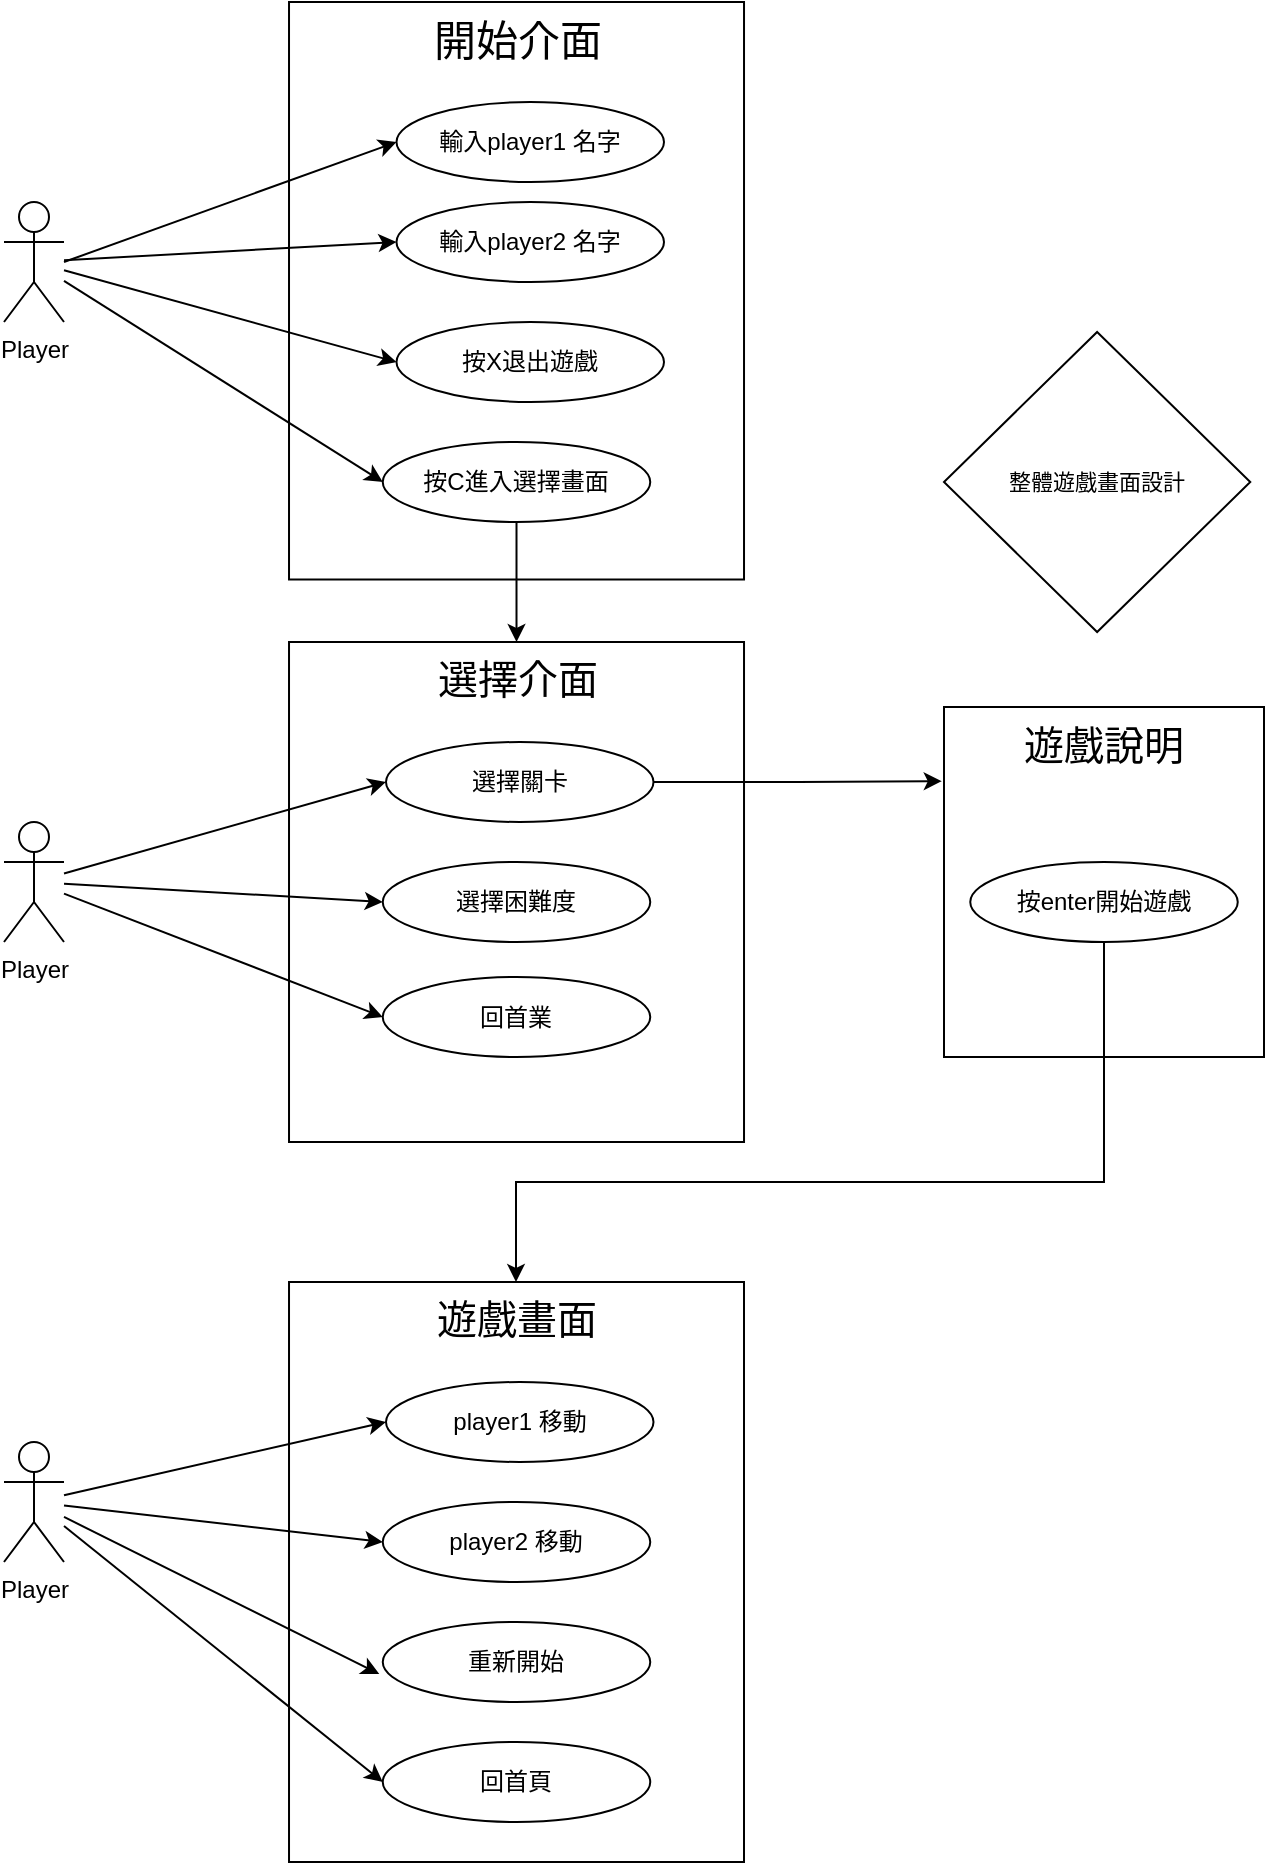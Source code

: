 <mxfile version="24.4.4" type="github">
  <diagram name="Page-1" id="fRFBAp2FJAGGFOrt1j17">
    <mxGraphModel dx="1000" dy="538" grid="1" gridSize="10" guides="1" tooltips="1" connect="1" arrows="1" fold="1" page="1" pageScale="1" pageWidth="850" pageHeight="1100" math="0" shadow="0">
      <root>
        <mxCell id="0" />
        <mxCell id="1" parent="0" />
        <mxCell id="KAFOnqnanLpudtP8_fwG-33" value="&lt;font style=&quot;font-size: 20px;&quot;&gt;遊戲畫面&lt;/font&gt;" style="rounded=0;whiteSpace=wrap;html=1;align=center;verticalAlign=top;" vertex="1" parent="1">
          <mxGeometry x="242.51" y="690" width="227.49" height="290" as="geometry" />
        </mxCell>
        <mxCell id="KAFOnqnanLpudtP8_fwG-2" value="&lt;font style=&quot;font-size: 21px;&quot;&gt;開始介面&lt;/font&gt;" style="rounded=0;whiteSpace=wrap;html=1;verticalAlign=top;" vertex="1" parent="1">
          <mxGeometry x="242.51" y="50" width="227.5" height="288.75" as="geometry" />
        </mxCell>
        <mxCell id="KAFOnqnanLpudtP8_fwG-12" style="rounded=0;orthogonalLoop=1;jettySize=auto;html=1;entryX=0;entryY=0.5;entryDx=0;entryDy=0;" edge="1" parent="1" target="KAFOnqnanLpudtP8_fwG-9">
          <mxGeometry relative="1" as="geometry">
            <mxPoint x="130" y="180" as="sourcePoint" />
          </mxGeometry>
        </mxCell>
        <mxCell id="KAFOnqnanLpudtP8_fwG-13" style="rounded=0;orthogonalLoop=1;jettySize=auto;html=1;entryX=0;entryY=0.5;entryDx=0;entryDy=0;" edge="1" parent="1" source="KAFOnqnanLpudtP8_fwG-1" target="KAFOnqnanLpudtP8_fwG-8">
          <mxGeometry relative="1" as="geometry" />
        </mxCell>
        <mxCell id="KAFOnqnanLpudtP8_fwG-14" style="rounded=0;orthogonalLoop=1;jettySize=auto;html=1;entryX=0;entryY=0.5;entryDx=0;entryDy=0;" edge="1" parent="1" source="KAFOnqnanLpudtP8_fwG-1" target="KAFOnqnanLpudtP8_fwG-11">
          <mxGeometry relative="1" as="geometry" />
        </mxCell>
        <mxCell id="KAFOnqnanLpudtP8_fwG-15" style="rounded=0;orthogonalLoop=1;jettySize=auto;html=1;entryX=0;entryY=0.5;entryDx=0;entryDy=0;" edge="1" parent="1" source="KAFOnqnanLpudtP8_fwG-1" target="KAFOnqnanLpudtP8_fwG-10">
          <mxGeometry relative="1" as="geometry" />
        </mxCell>
        <mxCell id="KAFOnqnanLpudtP8_fwG-1" value="Player" style="shape=umlActor;verticalLabelPosition=bottom;verticalAlign=top;html=1;outlineConnect=0;" vertex="1" parent="1">
          <mxGeometry x="100" y="150" width="30" height="60" as="geometry" />
        </mxCell>
        <mxCell id="KAFOnqnanLpudtP8_fwG-6" value="&lt;font style=&quot;font-size: 20px;&quot;&gt;選擇介面&lt;/font&gt;" style="rounded=0;whiteSpace=wrap;html=1;align=center;verticalAlign=top;" vertex="1" parent="1">
          <mxGeometry x="242.51" y="370" width="227.5" height="250" as="geometry" />
        </mxCell>
        <mxCell id="KAFOnqnanLpudtP8_fwG-8" value="輸入player2&lt;span style=&quot;background-color: initial;&quot;&gt;&amp;nbsp;名字&lt;/span&gt;" style="ellipse;whiteSpace=wrap;html=1;" vertex="1" parent="1">
          <mxGeometry x="296.25" y="150" width="133.75" height="40" as="geometry" />
        </mxCell>
        <mxCell id="KAFOnqnanLpudtP8_fwG-9" value="輸入player1 名字" style="ellipse;whiteSpace=wrap;html=1;" vertex="1" parent="1">
          <mxGeometry x="296.25" y="100" width="133.75" height="40" as="geometry" />
        </mxCell>
        <mxCell id="KAFOnqnanLpudtP8_fwG-20" style="edgeStyle=orthogonalEdgeStyle;rounded=0;orthogonalLoop=1;jettySize=auto;html=1;entryX=0.5;entryY=0;entryDx=0;entryDy=0;strokeColor=default;align=center;verticalAlign=middle;fontFamily=Helvetica;fontSize=11;fontColor=default;labelBackgroundColor=default;endArrow=classic;" edge="1" parent="1" source="KAFOnqnanLpudtP8_fwG-10" target="KAFOnqnanLpudtP8_fwG-6">
          <mxGeometry relative="1" as="geometry" />
        </mxCell>
        <mxCell id="KAFOnqnanLpudtP8_fwG-10" value="按C進入選擇畫面" style="ellipse;whiteSpace=wrap;html=1;" vertex="1" parent="1">
          <mxGeometry x="289.38" y="270" width="133.75" height="40" as="geometry" />
        </mxCell>
        <mxCell id="KAFOnqnanLpudtP8_fwG-11" value="按X退出遊戲" style="ellipse;whiteSpace=wrap;html=1;" vertex="1" parent="1">
          <mxGeometry x="296.25" y="210" width="133.75" height="40" as="geometry" />
        </mxCell>
        <mxCell id="KAFOnqnanLpudtP8_fwG-28" style="rounded=0;orthogonalLoop=1;jettySize=auto;html=1;entryX=0;entryY=0.5;entryDx=0;entryDy=0;strokeColor=default;align=center;verticalAlign=middle;fontFamily=Helvetica;fontSize=11;fontColor=default;labelBackgroundColor=default;endArrow=classic;" edge="1" parent="1" source="lvF6_4PotguvGT_02k-U-1" target="KAFOnqnanLpudtP8_fwG-18">
          <mxGeometry relative="1" as="geometry" />
        </mxCell>
        <mxCell id="KAFOnqnanLpudtP8_fwG-30" style="rounded=0;orthogonalLoop=1;jettySize=auto;html=1;entryX=0;entryY=0.5;entryDx=0;entryDy=0;strokeColor=default;align=center;verticalAlign=middle;fontFamily=Helvetica;fontSize=11;fontColor=default;labelBackgroundColor=default;endArrow=classic;" edge="1" parent="1" source="lvF6_4PotguvGT_02k-U-1" target="KAFOnqnanLpudtP8_fwG-21">
          <mxGeometry relative="1" as="geometry" />
        </mxCell>
        <mxCell id="KAFOnqnanLpudtP8_fwG-32" style="rounded=0;orthogonalLoop=1;jettySize=auto;html=1;entryX=0;entryY=0.5;entryDx=0;entryDy=0;strokeColor=default;align=center;verticalAlign=middle;fontFamily=Helvetica;fontSize=11;fontColor=default;labelBackgroundColor=default;endArrow=classic;" edge="1" parent="1" source="lvF6_4PotguvGT_02k-U-1" target="KAFOnqnanLpudtP8_fwG-23">
          <mxGeometry relative="1" as="geometry" />
        </mxCell>
        <mxCell id="lvF6_4PotguvGT_02k-U-1" value="Player" style="shape=umlActor;verticalLabelPosition=bottom;verticalAlign=top;html=1;outlineConnect=0;" vertex="1" parent="1">
          <mxGeometry x="100" y="460" width="30" height="60" as="geometry" />
        </mxCell>
        <mxCell id="KAFOnqnanLpudtP8_fwG-37" style="rounded=0;orthogonalLoop=1;jettySize=auto;html=1;entryX=0;entryY=0.5;entryDx=0;entryDy=0;strokeColor=default;align=center;verticalAlign=middle;fontFamily=Helvetica;fontSize=11;fontColor=default;labelBackgroundColor=default;endArrow=classic;" edge="1" parent="1" source="lvF6_4PotguvGT_02k-U-2" target="KAFOnqnanLpudtP8_fwG-36">
          <mxGeometry relative="1" as="geometry" />
        </mxCell>
        <mxCell id="KAFOnqnanLpudtP8_fwG-41" style="rounded=0;orthogonalLoop=1;jettySize=auto;html=1;entryX=0;entryY=0.5;entryDx=0;entryDy=0;strokeColor=default;align=center;verticalAlign=middle;fontFamily=Helvetica;fontSize=11;fontColor=default;labelBackgroundColor=default;endArrow=classic;" edge="1" parent="1" source="lvF6_4PotguvGT_02k-U-2" target="KAFOnqnanLpudtP8_fwG-40">
          <mxGeometry relative="1" as="geometry" />
        </mxCell>
        <mxCell id="KAFOnqnanLpudtP8_fwG-44" style="rounded=0;orthogonalLoop=1;jettySize=auto;html=1;entryX=0;entryY=0.5;entryDx=0;entryDy=0;strokeColor=default;align=center;verticalAlign=middle;fontFamily=Helvetica;fontSize=11;fontColor=default;labelBackgroundColor=default;endArrow=classic;" edge="1" parent="1" source="lvF6_4PotguvGT_02k-U-2" target="KAFOnqnanLpudtP8_fwG-42">
          <mxGeometry relative="1" as="geometry" />
        </mxCell>
        <mxCell id="lvF6_4PotguvGT_02k-U-2" value="Player" style="shape=umlActor;verticalLabelPosition=bottom;verticalAlign=top;html=1;outlineConnect=0;" vertex="1" parent="1">
          <mxGeometry x="100" y="770" width="30" height="60" as="geometry" />
        </mxCell>
        <mxCell id="KAFOnqnanLpudtP8_fwG-18" value="選擇關卡" style="ellipse;whiteSpace=wrap;html=1;" vertex="1" parent="1">
          <mxGeometry x="291" y="420" width="133.75" height="40" as="geometry" />
        </mxCell>
        <mxCell id="KAFOnqnanLpudtP8_fwG-21" value="選擇困難度" style="ellipse;whiteSpace=wrap;html=1;" vertex="1" parent="1">
          <mxGeometry x="289.38" y="480" width="133.75" height="40" as="geometry" />
        </mxCell>
        <mxCell id="KAFOnqnanLpudtP8_fwG-23" value="回首業" style="ellipse;whiteSpace=wrap;html=1;" vertex="1" parent="1">
          <mxGeometry x="289.38" y="537.5" width="133.75" height="40" as="geometry" />
        </mxCell>
        <mxCell id="KAFOnqnanLpudtP8_fwG-26" value="&lt;font style=&quot;font-size: 20px;&quot;&gt;遊戲說明&lt;/font&gt;" style="rounded=0;whiteSpace=wrap;html=1;align=center;verticalAlign=top;" vertex="1" parent="1">
          <mxGeometry x="570" y="402.5" width="160" height="175" as="geometry" />
        </mxCell>
        <mxCell id="KAFOnqnanLpudtP8_fwG-29" style="edgeStyle=orthogonalEdgeStyle;rounded=0;orthogonalLoop=1;jettySize=auto;html=1;entryX=-0.007;entryY=0.212;entryDx=0;entryDy=0;entryPerimeter=0;strokeColor=default;align=center;verticalAlign=middle;fontFamily=Helvetica;fontSize=11;fontColor=default;labelBackgroundColor=default;endArrow=classic;" edge="1" parent="1" source="KAFOnqnanLpudtP8_fwG-18" target="KAFOnqnanLpudtP8_fwG-26">
          <mxGeometry relative="1" as="geometry" />
        </mxCell>
        <mxCell id="KAFOnqnanLpudtP8_fwG-46" style="edgeStyle=orthogonalEdgeStyle;rounded=0;orthogonalLoop=1;jettySize=auto;html=1;strokeColor=default;align=center;verticalAlign=middle;fontFamily=Helvetica;fontSize=11;fontColor=default;labelBackgroundColor=default;endArrow=classic;" edge="1" parent="1" source="KAFOnqnanLpudtP8_fwG-31" target="KAFOnqnanLpudtP8_fwG-33">
          <mxGeometry relative="1" as="geometry">
            <Array as="points">
              <mxPoint x="650" y="640" />
              <mxPoint x="356" y="640" />
            </Array>
          </mxGeometry>
        </mxCell>
        <mxCell id="KAFOnqnanLpudtP8_fwG-31" value="按enter開始遊戲" style="ellipse;whiteSpace=wrap;html=1;" vertex="1" parent="1">
          <mxGeometry x="583.13" y="480" width="133.75" height="40" as="geometry" />
        </mxCell>
        <mxCell id="KAFOnqnanLpudtP8_fwG-35" value="重新開始" style="ellipse;whiteSpace=wrap;html=1;" vertex="1" parent="1">
          <mxGeometry x="289.38" y="860" width="133.75" height="40" as="geometry" />
        </mxCell>
        <mxCell id="KAFOnqnanLpudtP8_fwG-36" value="player1 移動" style="ellipse;whiteSpace=wrap;html=1;" vertex="1" parent="1">
          <mxGeometry x="291" y="740" width="133.75" height="40" as="geometry" />
        </mxCell>
        <mxCell id="KAFOnqnanLpudtP8_fwG-39" style="rounded=0;orthogonalLoop=1;jettySize=auto;html=1;entryX=-0.013;entryY=0.65;entryDx=0;entryDy=0;entryPerimeter=0;strokeColor=default;align=center;verticalAlign=middle;fontFamily=Helvetica;fontSize=11;fontColor=default;labelBackgroundColor=default;endArrow=classic;" edge="1" parent="1" source="lvF6_4PotguvGT_02k-U-2" target="KAFOnqnanLpudtP8_fwG-35">
          <mxGeometry relative="1" as="geometry" />
        </mxCell>
        <mxCell id="KAFOnqnanLpudtP8_fwG-40" value="player2 移動" style="ellipse;whiteSpace=wrap;html=1;" vertex="1" parent="1">
          <mxGeometry x="289.38" y="800" width="133.75" height="40" as="geometry" />
        </mxCell>
        <mxCell id="KAFOnqnanLpudtP8_fwG-42" value="回首頁" style="ellipse;whiteSpace=wrap;html=1;" vertex="1" parent="1">
          <mxGeometry x="289.38" y="920" width="133.75" height="40" as="geometry" />
        </mxCell>
        <mxCell id="KAFOnqnanLpudtP8_fwG-47" value="整體遊戲畫面設計" style="rhombus;whiteSpace=wrap;html=1;fontFamily=Helvetica;fontSize=11;fontColor=default;labelBackgroundColor=default;" vertex="1" parent="1">
          <mxGeometry x="570" y="215" width="153.13" height="150" as="geometry" />
        </mxCell>
      </root>
    </mxGraphModel>
  </diagram>
</mxfile>

